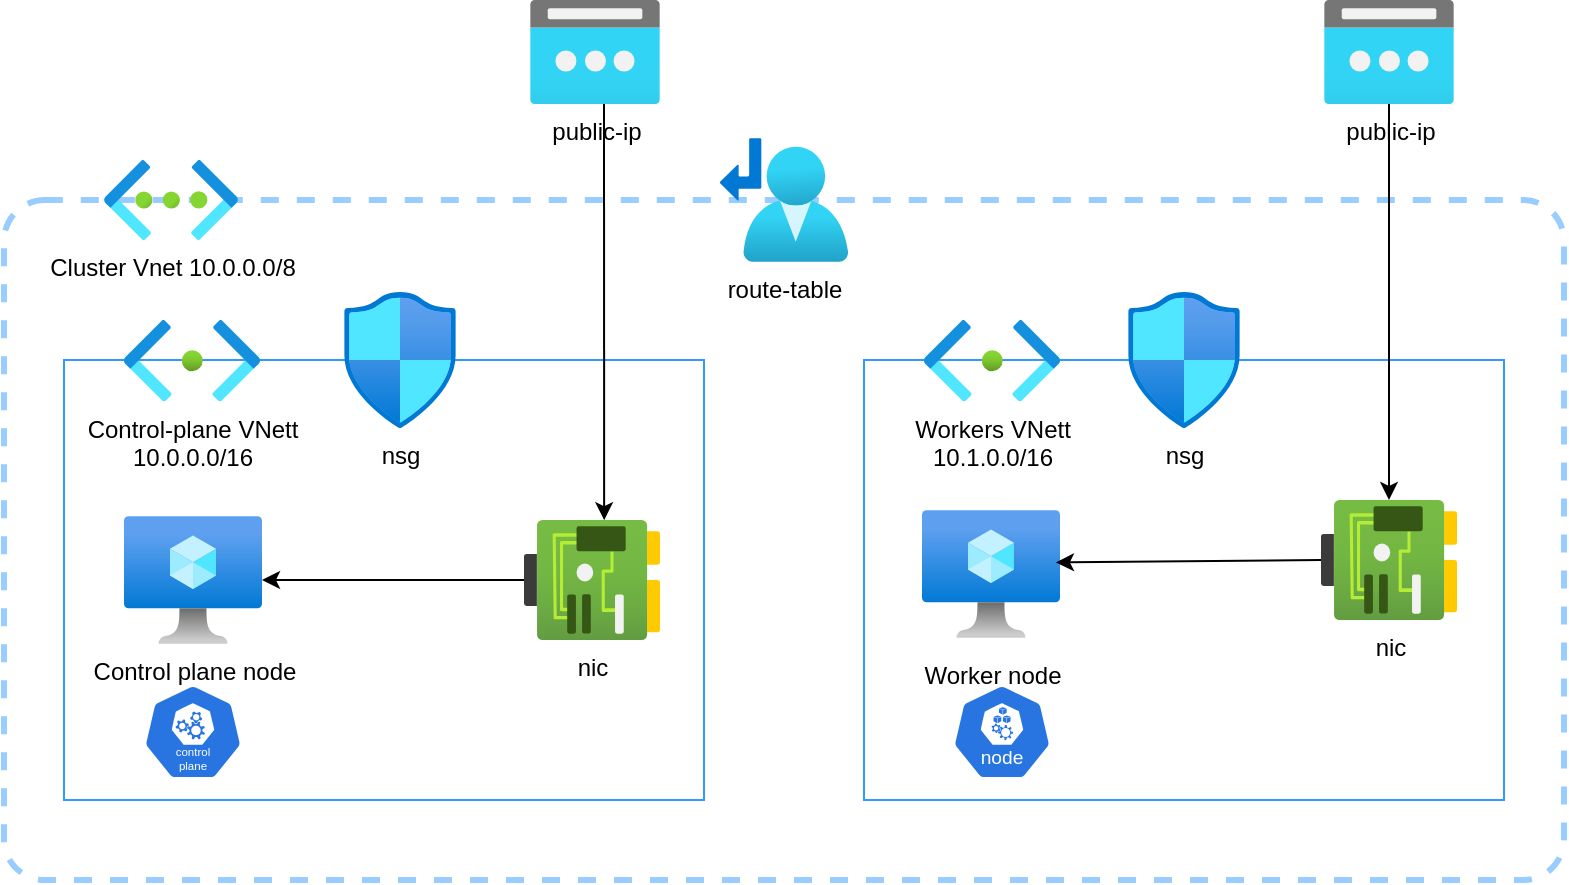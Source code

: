 <mxfile version="24.3.1" type="github">
  <diagram name="Page-1" id="tcnrpD948m4Wd1JhXOPj">
    <mxGraphModel dx="1434" dy="746" grid="0" gridSize="10" guides="1" tooltips="1" connect="1" arrows="1" fold="1" page="1" pageScale="1" pageWidth="850" pageHeight="1100" math="0" shadow="0">
      <root>
        <mxCell id="0" />
        <mxCell id="1" parent="0" />
        <mxCell id="xthVdg3xAjy0_anLzAHV-12" value="" style="rounded=1;whiteSpace=wrap;html=1;fillColor=#FFFFFF;strokeWidth=3;strokeColor=#99CCFF;shadow=0;arcSize=6;dashed=1;" parent="1" vertex="1">
          <mxGeometry x="50" y="170" width="780" height="340" as="geometry" />
        </mxCell>
        <mxCell id="xthVdg3xAjy0_anLzAHV-1" value="Cluster Vnet 10.0.0.0/8" style="image;aspect=fixed;html=1;points=[];align=center;fontSize=12;image=img/lib/azure2/networking/Virtual_Networks.svg;" parent="1" vertex="1">
          <mxGeometry x="100" y="150" width="67" height="40" as="geometry" />
        </mxCell>
        <mxCell id="xthVdg3xAjy0_anLzAHV-5" value="" style="rounded=0;whiteSpace=wrap;html=1;strokeColor=#3399FF;" parent="1" vertex="1">
          <mxGeometry x="80" y="250" width="320" height="220" as="geometry" />
        </mxCell>
        <mxCell id="xthVdg3xAjy0_anLzAHV-4" value="Control-plane VNett&lt;br&gt;10.0.0.0/16" style="image;aspect=fixed;html=1;points=[];align=center;fontSize=12;image=img/lib/azure2/networking/Subnet.svg;" parent="1" vertex="1">
          <mxGeometry x="110" y="230" width="68" height="40.72" as="geometry" />
        </mxCell>
        <mxCell id="xthVdg3xAjy0_anLzAHV-6" value="" style="rounded=0;whiteSpace=wrap;html=1;strokeColor=#3399FF;" parent="1" vertex="1">
          <mxGeometry x="480" y="250" width="320" height="220" as="geometry" />
        </mxCell>
        <mxCell id="xthVdg3xAjy0_anLzAHV-7" value="Workers VNett&lt;br&gt;10.1.0.0/16" style="image;aspect=fixed;html=1;points=[];align=center;fontSize=12;image=img/lib/azure2/networking/Subnet.svg;" parent="1" vertex="1">
          <mxGeometry x="510" y="230" width="68" height="40.72" as="geometry" />
        </mxCell>
        <mxCell id="xthVdg3xAjy0_anLzAHV-8" value="Control plane node&lt;div&gt;&lt;br/&gt;&lt;/div&gt;" style="image;aspect=fixed;html=1;points=[];align=center;fontSize=12;image=img/lib/azure2/compute/Virtual_Machine.svg;" parent="1" vertex="1">
          <mxGeometry x="110" y="328" width="69" height="64" as="geometry" />
        </mxCell>
        <mxCell id="xthVdg3xAjy0_anLzAHV-9" value="Worker node&lt;div&gt;&lt;br&gt;&lt;/div&gt;" style="image;aspect=fixed;html=1;points=[];align=center;fontSize=12;image=img/lib/azure2/compute/Virtual_Machine.svg;" parent="1" vertex="1">
          <mxGeometry x="509" y="320" width="69" height="74" as="geometry" />
        </mxCell>
        <mxCell id="xthVdg3xAjy0_anLzAHV-14" value="nic" style="image;aspect=fixed;html=1;points=[];align=center;fontSize=12;image=img/lib/azure2/networking/Network_Interfaces.svg;" parent="1" vertex="1">
          <mxGeometry x="310" y="330" width="68" height="60" as="geometry" />
        </mxCell>
        <mxCell id="xthVdg3xAjy0_anLzAHV-15" value="nic" style="image;aspect=fixed;html=1;points=[];align=center;fontSize=12;image=img/lib/azure2/networking/Network_Interfaces.svg;" parent="1" vertex="1">
          <mxGeometry x="708.5" y="320" width="68" height="60" as="geometry" />
        </mxCell>
        <mxCell id="xthVdg3xAjy0_anLzAHV-16" value="public-ip" style="image;aspect=fixed;html=1;points=[];align=center;fontSize=12;image=img/lib/azure2/networking/Public_IP_Addresses.svg;" parent="1" vertex="1">
          <mxGeometry x="313" y="70" width="65" height="52" as="geometry" />
        </mxCell>
        <mxCell id="xthVdg3xAjy0_anLzAHV-18" value="public-ip" style="image;aspect=fixed;html=1;points=[];align=center;fontSize=12;image=img/lib/azure2/networking/Public_IP_Addresses.svg;" parent="1" vertex="1">
          <mxGeometry x="710" y="70" width="65" height="52" as="geometry" />
        </mxCell>
        <mxCell id="xthVdg3xAjy0_anLzAHV-19" value="nsg" style="image;aspect=fixed;html=1;points=[];align=center;fontSize=12;image=img/lib/azure2/networking/Network_Security_Groups.svg;" parent="1" vertex="1">
          <mxGeometry x="220" y="216" width="56.0" height="68" as="geometry" />
        </mxCell>
        <mxCell id="xthVdg3xAjy0_anLzAHV-20" value="nsg" style="image;aspect=fixed;html=1;points=[];align=center;fontSize=12;image=img/lib/azure2/networking/Network_Security_Groups.svg;" parent="1" vertex="1">
          <mxGeometry x="612" y="216" width="56.0" height="68" as="geometry" />
        </mxCell>
        <mxCell id="xthVdg3xAjy0_anLzAHV-21" value="route-table" style="image;aspect=fixed;html=1;points=[];align=center;fontSize=12;image=img/lib/azure2/networking/Route_Tables.svg;" parent="1" vertex="1">
          <mxGeometry x="408" y="139" width="64" height="62" as="geometry" />
        </mxCell>
        <mxCell id="V40xDCgO0ajUlz0Vc8cH-2" value="" style="endArrow=classic;html=1;rounded=0;entryX=0.844;entryY=0.364;entryDx=0;entryDy=0;entryPerimeter=0;" edge="1" parent="1" target="xthVdg3xAjy0_anLzAHV-5">
          <mxGeometry width="50" height="50" relative="1" as="geometry">
            <mxPoint x="350" y="122" as="sourcePoint" />
            <mxPoint x="400" y="72" as="targetPoint" />
          </mxGeometry>
        </mxCell>
        <mxCell id="V40xDCgO0ajUlz0Vc8cH-3" value="" style="endArrow=classic;html=1;rounded=0;" edge="1" parent="1" source="xthVdg3xAjy0_anLzAHV-14" target="xthVdg3xAjy0_anLzAHV-8">
          <mxGeometry width="50" height="50" relative="1" as="geometry">
            <mxPoint x="260" y="600" as="sourcePoint" />
            <mxPoint x="390" y="643.333" as="targetPoint" />
          </mxGeometry>
        </mxCell>
        <mxCell id="V40xDCgO0ajUlz0Vc8cH-4" value="" style="endArrow=classic;html=1;rounded=0;" edge="1" parent="1" source="xthVdg3xAjy0_anLzAHV-18" target="xthVdg3xAjy0_anLzAHV-15">
          <mxGeometry width="50" height="50" relative="1" as="geometry">
            <mxPoint x="728" y="210" as="sourcePoint" />
            <mxPoint x="778" y="160" as="targetPoint" />
          </mxGeometry>
        </mxCell>
        <mxCell id="V40xDCgO0ajUlz0Vc8cH-5" value="" style="endArrow=classic;html=1;rounded=0;entryX=0.971;entryY=0.422;entryDx=0;entryDy=0;entryPerimeter=0;exitX=0;exitY=0.5;exitDx=0;exitDy=0;exitPerimeter=0;" edge="1" parent="1" source="xthVdg3xAjy0_anLzAHV-15" target="xthVdg3xAjy0_anLzAHV-9">
          <mxGeometry width="50" height="50" relative="1" as="geometry">
            <mxPoint x="720" y="360.651" as="sourcePoint" />
            <mxPoint x="630" y="359.34" as="targetPoint" />
          </mxGeometry>
        </mxCell>
        <mxCell id="V40xDCgO0ajUlz0Vc8cH-6" value="" style="aspect=fixed;sketch=0;html=1;dashed=0;whitespace=wrap;fillColor=#2875E2;strokeColor=#ffffff;points=[[0.005,0.63,0],[0.1,0.2,0],[0.9,0.2,0],[0.5,0,0],[0.995,0.63,0],[0.72,0.99,0],[0.5,1,0],[0.28,0.99,0]];shape=mxgraph.kubernetes.icon2;kubernetesLabel=1;prIcon=control_plane" vertex="1" parent="1">
          <mxGeometry x="119.5" y="412" width="50" height="48" as="geometry" />
        </mxCell>
        <mxCell id="V40xDCgO0ajUlz0Vc8cH-7" value="" style="aspect=fixed;sketch=0;html=1;dashed=0;whitespace=wrap;fillColor=#2875E2;strokeColor=#ffffff;points=[[0.005,0.63,0],[0.1,0.2,0],[0.9,0.2,0],[0.5,0,0],[0.995,0.63,0],[0.72,0.99,0],[0.5,1,0],[0.28,0.99,0]];shape=mxgraph.kubernetes.icon2;kubernetesLabel=1;prIcon=node" vertex="1" parent="1">
          <mxGeometry x="524" y="412" width="50" height="48" as="geometry" />
        </mxCell>
      </root>
    </mxGraphModel>
  </diagram>
</mxfile>
